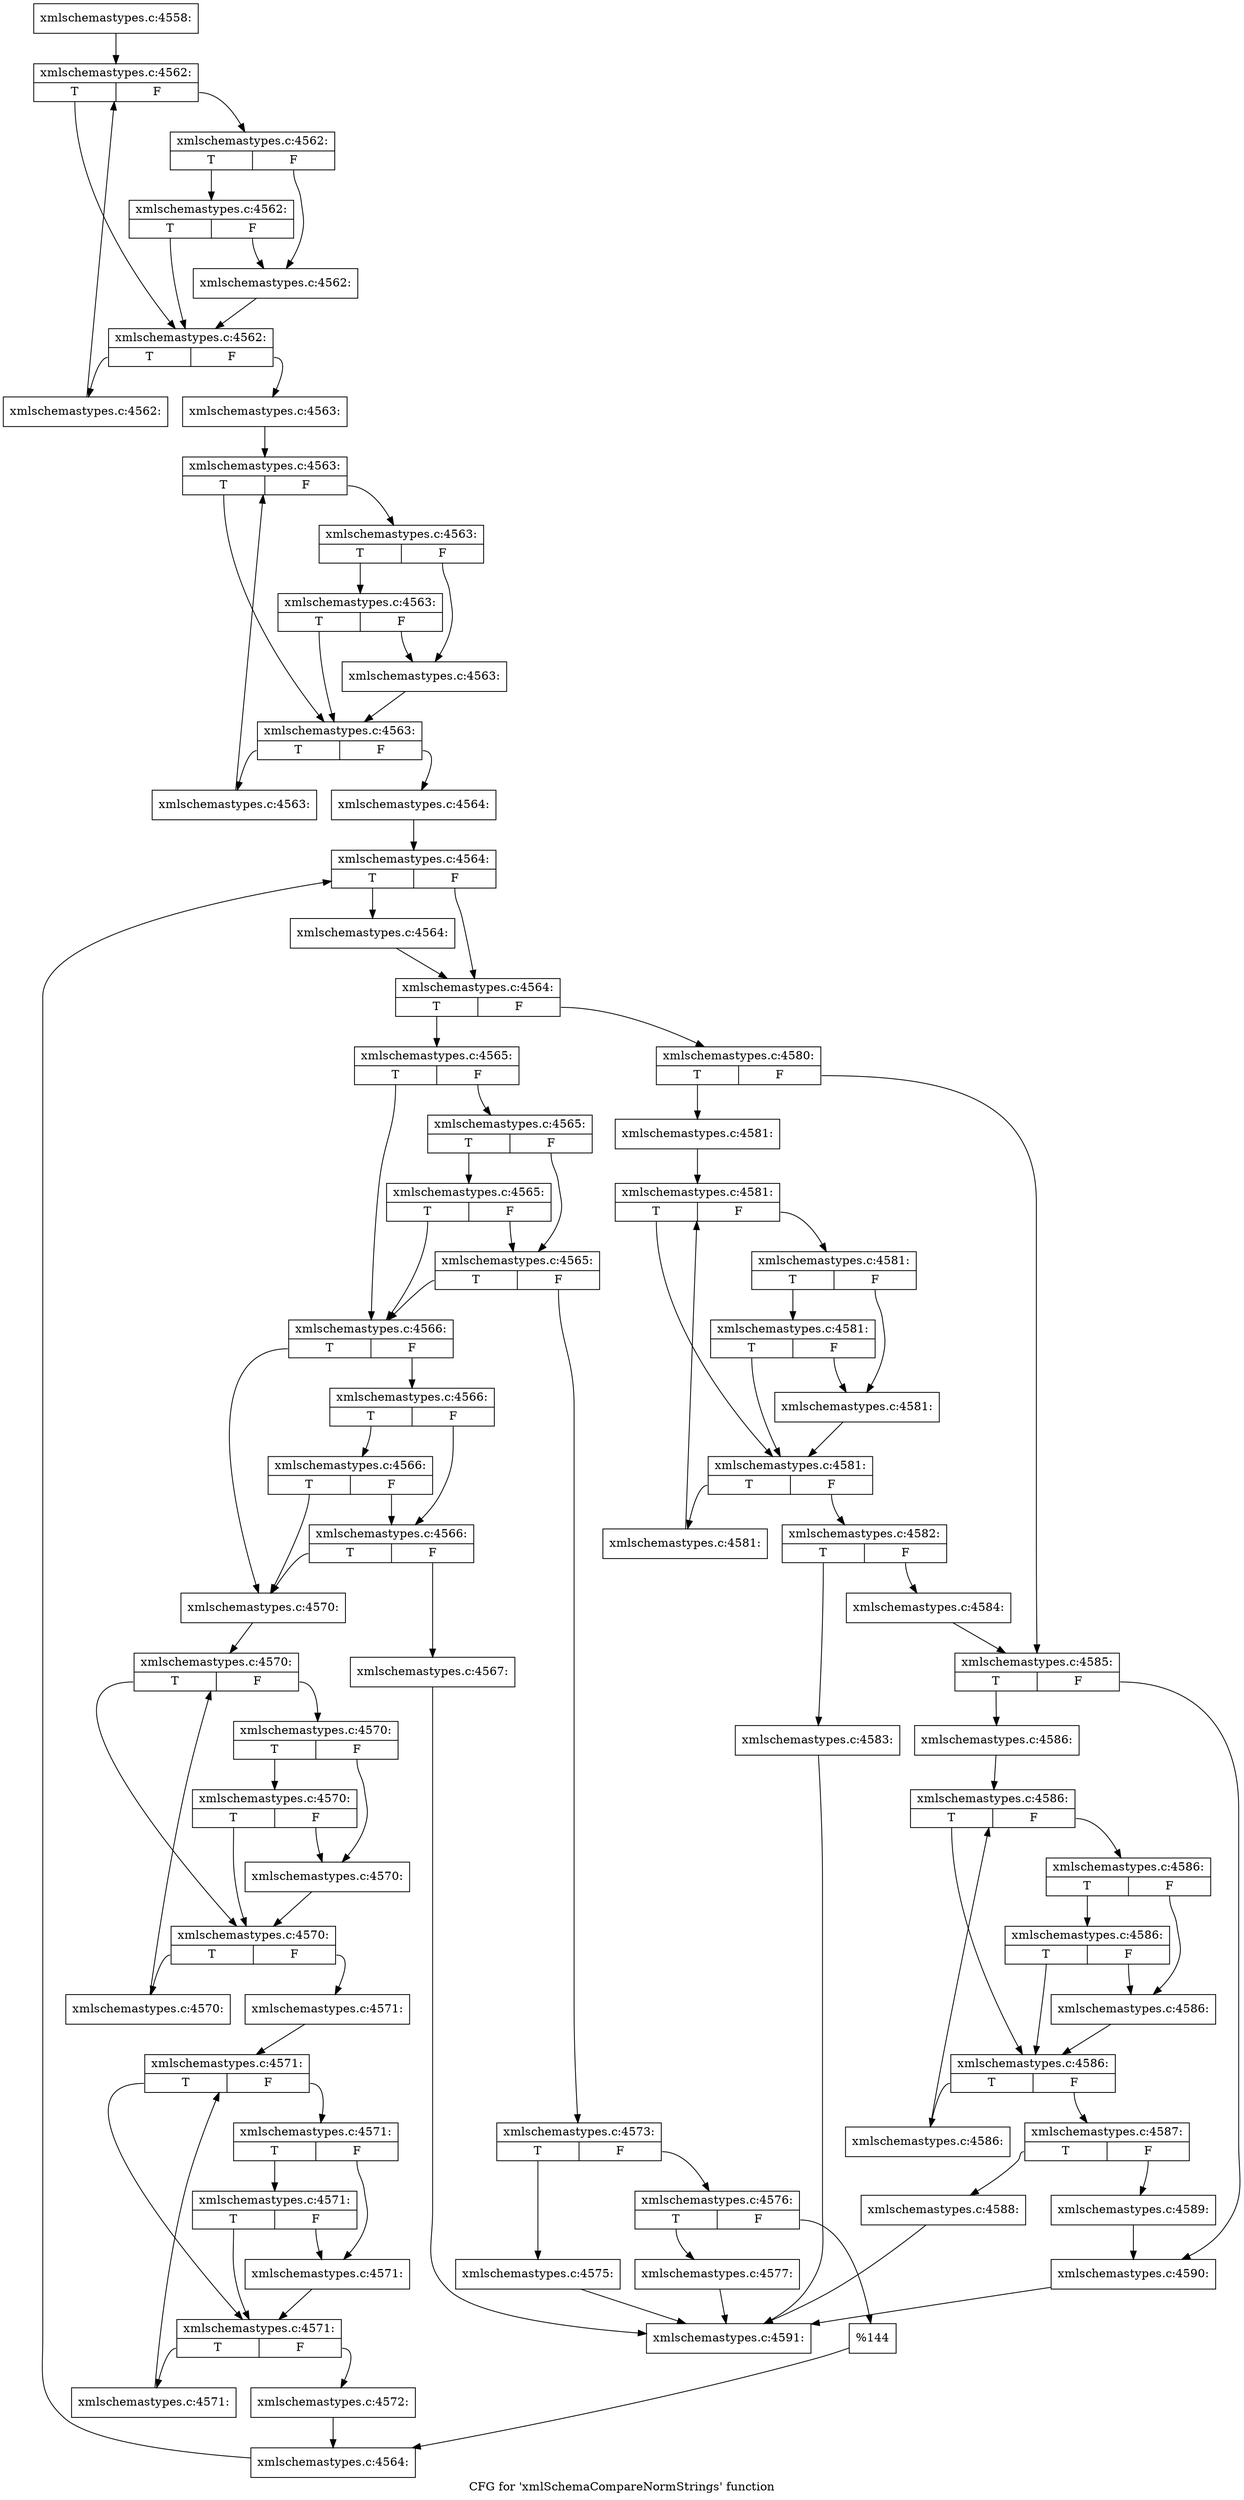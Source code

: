 digraph "CFG for 'xmlSchemaCompareNormStrings' function" {
	label="CFG for 'xmlSchemaCompareNormStrings' function";

	Node0x59f4280 [shape=record,label="{xmlschemastypes.c:4558:}"];
	Node0x59f4280 -> Node0x59f5750;
	Node0x59f5750 [shape=record,label="{xmlschemastypes.c:4562:|{<s0>T|<s1>F}}"];
	Node0x59f5750:s0 -> Node0x59f59f0;
	Node0x59f5750:s1 -> Node0x59f5a90;
	Node0x59f5a90 [shape=record,label="{xmlschemastypes.c:4562:|{<s0>T|<s1>F}}"];
	Node0x59f5a90:s0 -> Node0x59f5cf0;
	Node0x59f5a90:s1 -> Node0x59f5a40;
	Node0x59f5cf0 [shape=record,label="{xmlschemastypes.c:4562:|{<s0>T|<s1>F}}"];
	Node0x59f5cf0:s0 -> Node0x59f59f0;
	Node0x59f5cf0:s1 -> Node0x59f5a40;
	Node0x59f5a40 [shape=record,label="{xmlschemastypes.c:4562:}"];
	Node0x59f5a40 -> Node0x59f59f0;
	Node0x59f59f0 [shape=record,label="{xmlschemastypes.c:4562:|{<s0>T|<s1>F}}"];
	Node0x59f59f0:s0 -> Node0x59f6120;
	Node0x59f59f0:s1 -> Node0x59f5970;
	Node0x59f6120 [shape=record,label="{xmlschemastypes.c:4562:}"];
	Node0x59f6120 -> Node0x59f5750;
	Node0x59f5970 [shape=record,label="{xmlschemastypes.c:4563:}"];
	Node0x59f5970 -> Node0x59f66a0;
	Node0x59f66a0 [shape=record,label="{xmlschemastypes.c:4563:|{<s0>T|<s1>F}}"];
	Node0x59f66a0:s0 -> Node0x59f6940;
	Node0x59f66a0:s1 -> Node0x59f69e0;
	Node0x59f69e0 [shape=record,label="{xmlschemastypes.c:4563:|{<s0>T|<s1>F}}"];
	Node0x59f69e0:s0 -> Node0x59f6c40;
	Node0x59f69e0:s1 -> Node0x59f6990;
	Node0x59f6c40 [shape=record,label="{xmlschemastypes.c:4563:|{<s0>T|<s1>F}}"];
	Node0x59f6c40:s0 -> Node0x59f6940;
	Node0x59f6c40:s1 -> Node0x59f6990;
	Node0x59f6990 [shape=record,label="{xmlschemastypes.c:4563:}"];
	Node0x59f6990 -> Node0x59f6940;
	Node0x59f6940 [shape=record,label="{xmlschemastypes.c:4563:|{<s0>T|<s1>F}}"];
	Node0x59f6940:s0 -> Node0x59f7070;
	Node0x59f6940:s1 -> Node0x59f68c0;
	Node0x59f7070 [shape=record,label="{xmlschemastypes.c:4563:}"];
	Node0x59f7070 -> Node0x59f66a0;
	Node0x59f68c0 [shape=record,label="{xmlschemastypes.c:4564:}"];
	Node0x59f68c0 -> Node0x59f75f0;
	Node0x59f75f0 [shape=record,label="{xmlschemastypes.c:4564:|{<s0>T|<s1>F}}"];
	Node0x59f75f0:s0 -> Node0x59f78e0;
	Node0x59f75f0:s1 -> Node0x59f7890;
	Node0x59f78e0 [shape=record,label="{xmlschemastypes.c:4564:}"];
	Node0x59f78e0 -> Node0x59f7890;
	Node0x59f7890 [shape=record,label="{xmlschemastypes.c:4564:|{<s0>T|<s1>F}}"];
	Node0x59f7890:s0 -> Node0x59f7f20;
	Node0x59f7890:s1 -> Node0x59f7810;
	Node0x59f7f20 [shape=record,label="{xmlschemastypes.c:4565:|{<s0>T|<s1>F}}"];
	Node0x59f7f20:s0 -> Node0x59f8110;
	Node0x59f7f20:s1 -> Node0x59f8280;
	Node0x59f8280 [shape=record,label="{xmlschemastypes.c:4565:|{<s0>T|<s1>F}}"];
	Node0x59f8280:s0 -> Node0x59f8500;
	Node0x59f8280:s1 -> Node0x59f8200;
	Node0x59f8500 [shape=record,label="{xmlschemastypes.c:4565:|{<s0>T|<s1>F}}"];
	Node0x59f8500:s0 -> Node0x59f8110;
	Node0x59f8500:s1 -> Node0x59f8200;
	Node0x59f8200 [shape=record,label="{xmlschemastypes.c:4565:|{<s0>T|<s1>F}}"];
	Node0x59f8200:s0 -> Node0x59f8110;
	Node0x59f8200:s1 -> Node0x59f81b0;
	Node0x59f8110 [shape=record,label="{xmlschemastypes.c:4566:|{<s0>T|<s1>F}}"];
	Node0x59f8110:s0 -> Node0x59f8d40;
	Node0x59f8110:s1 -> Node0x59f8e10;
	Node0x59f8e10 [shape=record,label="{xmlschemastypes.c:4566:|{<s0>T|<s1>F}}"];
	Node0x59f8e10:s0 -> Node0x59f9090;
	Node0x59f8e10:s1 -> Node0x59f8d90;
	Node0x59f9090 [shape=record,label="{xmlschemastypes.c:4566:|{<s0>T|<s1>F}}"];
	Node0x59f9090:s0 -> Node0x59f8d40;
	Node0x59f9090:s1 -> Node0x59f8d90;
	Node0x59f8d90 [shape=record,label="{xmlschemastypes.c:4566:|{<s0>T|<s1>F}}"];
	Node0x59f8d90:s0 -> Node0x59f8d40;
	Node0x59f8d90:s1 -> Node0x59f8cf0;
	Node0x59f8cf0 [shape=record,label="{xmlschemastypes.c:4567:}"];
	Node0x59f8cf0 -> Node0x59f55e0;
	Node0x59f8d40 [shape=record,label="{xmlschemastypes.c:4570:}"];
	Node0x59f8d40 -> Node0x59f9ea0;
	Node0x59f9ea0 [shape=record,label="{xmlschemastypes.c:4570:|{<s0>T|<s1>F}}"];
	Node0x59f9ea0:s0 -> Node0x59fa140;
	Node0x59f9ea0:s1 -> Node0x59fa1e0;
	Node0x59fa1e0 [shape=record,label="{xmlschemastypes.c:4570:|{<s0>T|<s1>F}}"];
	Node0x59fa1e0:s0 -> Node0x59fa440;
	Node0x59fa1e0:s1 -> Node0x59fa190;
	Node0x59fa440 [shape=record,label="{xmlschemastypes.c:4570:|{<s0>T|<s1>F}}"];
	Node0x59fa440:s0 -> Node0x59fa140;
	Node0x59fa440:s1 -> Node0x59fa190;
	Node0x59fa190 [shape=record,label="{xmlschemastypes.c:4570:}"];
	Node0x59fa190 -> Node0x59fa140;
	Node0x59fa140 [shape=record,label="{xmlschemastypes.c:4570:|{<s0>T|<s1>F}}"];
	Node0x59fa140:s0 -> Node0x59fa870;
	Node0x59fa140:s1 -> Node0x59fa0c0;
	Node0x59fa870 [shape=record,label="{xmlschemastypes.c:4570:}"];
	Node0x59fa870 -> Node0x59f9ea0;
	Node0x59fa0c0 [shape=record,label="{xmlschemastypes.c:4571:}"];
	Node0x59fa0c0 -> Node0x59fadf0;
	Node0x59fadf0 [shape=record,label="{xmlschemastypes.c:4571:|{<s0>T|<s1>F}}"];
	Node0x59fadf0:s0 -> Node0x59fb090;
	Node0x59fadf0:s1 -> Node0x59fb130;
	Node0x59fb130 [shape=record,label="{xmlschemastypes.c:4571:|{<s0>T|<s1>F}}"];
	Node0x59fb130:s0 -> Node0x59fb390;
	Node0x59fb130:s1 -> Node0x59fb0e0;
	Node0x59fb390 [shape=record,label="{xmlschemastypes.c:4571:|{<s0>T|<s1>F}}"];
	Node0x59fb390:s0 -> Node0x59fb090;
	Node0x59fb390:s1 -> Node0x59fb0e0;
	Node0x59fb0e0 [shape=record,label="{xmlschemastypes.c:4571:}"];
	Node0x59fb0e0 -> Node0x59fb090;
	Node0x59fb090 [shape=record,label="{xmlschemastypes.c:4571:|{<s0>T|<s1>F}}"];
	Node0x59fb090:s0 -> Node0x59fb7c0;
	Node0x59fb090:s1 -> Node0x59fb010;
	Node0x59fb7c0 [shape=record,label="{xmlschemastypes.c:4571:}"];
	Node0x59fb7c0 -> Node0x59fadf0;
	Node0x59fb010 [shape=record,label="{xmlschemastypes.c:4572:}"];
	Node0x59fb010 -> Node0x59f8160;
	Node0x59f81b0 [shape=record,label="{xmlschemastypes.c:4573:|{<s0>T|<s1>F}}"];
	Node0x59f81b0:s0 -> Node0x59fc5f0;
	Node0x59f81b0:s1 -> Node0x59fc640;
	Node0x59fc5f0 [shape=record,label="{xmlschemastypes.c:4575:}"];
	Node0x59fc5f0 -> Node0x59f55e0;
	Node0x59fc640 [shape=record,label="{xmlschemastypes.c:4576:|{<s0>T|<s1>F}}"];
	Node0x59fc640:s0 -> Node0x59fcb00;
	Node0x59fc640:s1 -> Node0x59fcb50;
	Node0x59fcb00 [shape=record,label="{xmlschemastypes.c:4577:}"];
	Node0x59fcb00 -> Node0x59f55e0;
	Node0x59fcb50 [shape=record,label="{%144}"];
	Node0x59fcb50 -> Node0x59f8160;
	Node0x59f8160 [shape=record,label="{xmlschemastypes.c:4564:}"];
	Node0x59f8160 -> Node0x59f75f0;
	Node0x59f7810 [shape=record,label="{xmlschemastypes.c:4580:|{<s0>T|<s1>F}}"];
	Node0x59f7810:s0 -> Node0x59fd130;
	Node0x59f7810:s1 -> Node0x59fd180;
	Node0x59fd130 [shape=record,label="{xmlschemastypes.c:4581:}"];
	Node0x59fd130 -> Node0x59fd5c0;
	Node0x59fd5c0 [shape=record,label="{xmlschemastypes.c:4581:|{<s0>T|<s1>F}}"];
	Node0x59fd5c0:s0 -> Node0x59fd800;
	Node0x59fd5c0:s1 -> Node0x59fd8a0;
	Node0x59fd8a0 [shape=record,label="{xmlschemastypes.c:4581:|{<s0>T|<s1>F}}"];
	Node0x59fd8a0:s0 -> Node0x59fdb00;
	Node0x59fd8a0:s1 -> Node0x59fd850;
	Node0x59fdb00 [shape=record,label="{xmlschemastypes.c:4581:|{<s0>T|<s1>F}}"];
	Node0x59fdb00:s0 -> Node0x59fd800;
	Node0x59fdb00:s1 -> Node0x59fd850;
	Node0x59fd850 [shape=record,label="{xmlschemastypes.c:4581:}"];
	Node0x59fd850 -> Node0x59fd800;
	Node0x59fd800 [shape=record,label="{xmlschemastypes.c:4581:|{<s0>T|<s1>F}}"];
	Node0x59fd800:s0 -> Node0x59fdf30;
	Node0x59fd800:s1 -> Node0x59fd780;
	Node0x59fdf30 [shape=record,label="{xmlschemastypes.c:4581:}"];
	Node0x59fdf30 -> Node0x59fd5c0;
	Node0x59fd780 [shape=record,label="{xmlschemastypes.c:4582:|{<s0>T|<s1>F}}"];
	Node0x59fd780:s0 -> Node0x59fe520;
	Node0x59fd780:s1 -> Node0x59fe570;
	Node0x59fe520 [shape=record,label="{xmlschemastypes.c:4583:}"];
	Node0x59fe520 -> Node0x59f55e0;
	Node0x59fe570 [shape=record,label="{xmlschemastypes.c:4584:}"];
	Node0x59fe570 -> Node0x59fd180;
	Node0x59fd180 [shape=record,label="{xmlschemastypes.c:4585:|{<s0>T|<s1>F}}"];
	Node0x59fd180:s0 -> Node0x59febe0;
	Node0x59fd180:s1 -> Node0x59fec30;
	Node0x59febe0 [shape=record,label="{xmlschemastypes.c:4586:}"];
	Node0x59febe0 -> Node0x59ff070;
	Node0x59ff070 [shape=record,label="{xmlschemastypes.c:4586:|{<s0>T|<s1>F}}"];
	Node0x59ff070:s0 -> Node0x59ff2b0;
	Node0x59ff070:s1 -> Node0x59ff350;
	Node0x59ff350 [shape=record,label="{xmlschemastypes.c:4586:|{<s0>T|<s1>F}}"];
	Node0x59ff350:s0 -> Node0x59ff5b0;
	Node0x59ff350:s1 -> Node0x59ff300;
	Node0x59ff5b0 [shape=record,label="{xmlschemastypes.c:4586:|{<s0>T|<s1>F}}"];
	Node0x59ff5b0:s0 -> Node0x59ff2b0;
	Node0x59ff5b0:s1 -> Node0x59ff300;
	Node0x59ff300 [shape=record,label="{xmlschemastypes.c:4586:}"];
	Node0x59ff300 -> Node0x59ff2b0;
	Node0x59ff2b0 [shape=record,label="{xmlschemastypes.c:4586:|{<s0>T|<s1>F}}"];
	Node0x59ff2b0:s0 -> Node0x59ff9e0;
	Node0x59ff2b0:s1 -> Node0x59ff230;
	Node0x59ff9e0 [shape=record,label="{xmlschemastypes.c:4586:}"];
	Node0x59ff9e0 -> Node0x59ff070;
	Node0x59ff230 [shape=record,label="{xmlschemastypes.c:4587:|{<s0>T|<s1>F}}"];
	Node0x59ff230:s0 -> Node0x59fffd0;
	Node0x59ff230:s1 -> Node0x5a00020;
	Node0x59fffd0 [shape=record,label="{xmlschemastypes.c:4588:}"];
	Node0x59fffd0 -> Node0x59f55e0;
	Node0x5a00020 [shape=record,label="{xmlschemastypes.c:4589:}"];
	Node0x5a00020 -> Node0x59fec30;
	Node0x59fec30 [shape=record,label="{xmlschemastypes.c:4590:}"];
	Node0x59fec30 -> Node0x59f55e0;
	Node0x59f55e0 [shape=record,label="{xmlschemastypes.c:4591:}"];
}
